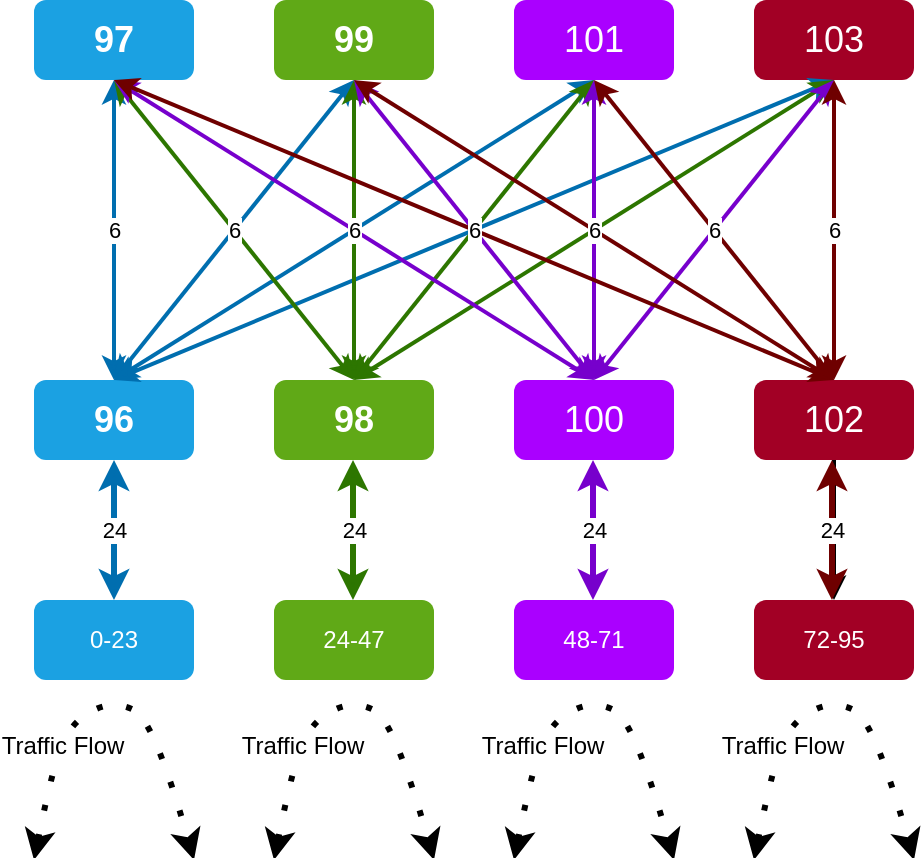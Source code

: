 <mxfile version="10.8.7" type="github"><diagram id="s4OD0SoGw4W0iyVjB6UI" name="Page-1"><mxGraphModel dx="1916" dy="908" grid="1" gridSize="10" guides="1" tooltips="1" connect="1" arrows="1" fold="1" page="1" pageScale="1" pageWidth="850" pageHeight="1100" math="0" shadow="0"><root><mxCell id="0"/><mxCell id="1" parent="0"/><mxCell id="Ym-zPBsQIMdJajePks9g-3" value="0-23" style="rounded=1;whiteSpace=wrap;html=1;shadow=0;glass=0;fillColor=#1ba1e2;strokeColor=none;fontColor=#ffffff;" parent="1" vertex="1"><mxGeometry x="160" y="630" width="80" height="40" as="geometry"/></mxCell><mxCell id="Ym-zPBsQIMdJajePks9g-4" value="24-47" style="rounded=1;whiteSpace=wrap;html=1;shadow=0;glass=0;fillColor=#60a917;strokeColor=none;fontColor=#ffffff;" parent="1" vertex="1"><mxGeometry x="280" y="630" width="80" height="40" as="geometry"/></mxCell><mxCell id="Ym-zPBsQIMdJajePks9g-5" value="48-71" style="rounded=1;whiteSpace=wrap;html=1;shadow=0;glass=0;fillColor=#aa00ff;strokeColor=none;fontColor=#ffffff;" parent="1" vertex="1"><mxGeometry x="400" y="630" width="80" height="40" as="geometry"/></mxCell><mxCell id="Ym-zPBsQIMdJajePks9g-6" value="72-95" style="rounded=1;whiteSpace=wrap;html=1;shadow=0;glass=0;fillColor=#a20025;strokeColor=none;fontColor=#ffffff;" parent="1" vertex="1"><mxGeometry x="520" y="630" width="80" height="40" as="geometry"/></mxCell><mxCell id="Ym-zPBsQIMdJajePks9g-7" value="&lt;font style=&quot;font-size: 18px&quot;&gt;&lt;b&gt;96&lt;/b&gt;&lt;/font&gt;" style="rounded=1;whiteSpace=wrap;html=1;shadow=0;glass=0;fillColor=#1ba1e2;strokeColor=none;fontColor=#ffffff;" parent="1" vertex="1"><mxGeometry x="160" y="520" width="80" height="40" as="geometry"/></mxCell><mxCell id="Ym-zPBsQIMdJajePks9g-8" value="&lt;b&gt;&lt;font style=&quot;font-size: 18px&quot;&gt;98&lt;/font&gt;&lt;/b&gt;" style="rounded=1;whiteSpace=wrap;html=1;shadow=0;glass=0;fillColor=#60a917;strokeColor=none;fontColor=#ffffff;" parent="1" vertex="1"><mxGeometry x="280" y="520" width="80" height="40" as="geometry"/></mxCell><mxCell id="Ym-zPBsQIMdJajePks9g-9" value="&lt;font style=&quot;font-size: 18px&quot;&gt;100&lt;/font&gt;" style="rounded=1;whiteSpace=wrap;html=1;shadow=0;glass=0;fillColor=#aa00ff;strokeColor=none;fontColor=#ffffff;" parent="1" vertex="1"><mxGeometry x="400" y="520" width="80" height="40" as="geometry"/></mxCell><mxCell id="xxciTOWTd4Kh54nCsDOU-9" value="" style="edgeStyle=orthogonalEdgeStyle;rounded=0;orthogonalLoop=1;jettySize=auto;html=1;strokeWidth=2;" edge="1" parent="1" source="Ym-zPBsQIMdJajePks9g-10" target="Ym-zPBsQIMdJajePks9g-6"><mxGeometry relative="1" as="geometry"/></mxCell><mxCell id="Ym-zPBsQIMdJajePks9g-10" value="&lt;font style=&quot;font-size: 18px&quot;&gt;102&lt;/font&gt;" style="rounded=1;whiteSpace=wrap;html=1;shadow=0;glass=0;fillColor=#a20025;strokeColor=none;fontColor=#ffffff;" parent="1" vertex="1"><mxGeometry x="520" y="520" width="80" height="40" as="geometry"/></mxCell><mxCell id="Ym-zPBsQIMdJajePks9g-11" value="&lt;span style=&quot;font-size: 18px&quot;&gt;&lt;b&gt;97&lt;/b&gt;&lt;/span&gt;" style="rounded=1;whiteSpace=wrap;html=1;shadow=0;glass=0;fillColor=#1ba1e2;strokeColor=none;fontColor=#ffffff;" parent="1" vertex="1"><mxGeometry x="160" y="330" width="80" height="40" as="geometry"/></mxCell><mxCell id="Ym-zPBsQIMdJajePks9g-12" value="&lt;b&gt;&lt;font style=&quot;font-size: 18px&quot;&gt;99&lt;/font&gt;&lt;/b&gt;" style="rounded=1;whiteSpace=wrap;html=1;shadow=0;glass=0;fillColor=#60a917;strokeColor=none;fontColor=#ffffff;" parent="1" vertex="1"><mxGeometry x="280" y="330" width="80" height="40" as="geometry"/></mxCell><mxCell id="Ym-zPBsQIMdJajePks9g-13" value="&lt;font style=&quot;font-size: 18px&quot;&gt;101&lt;/font&gt;" style="rounded=1;whiteSpace=wrap;html=1;shadow=0;glass=0;fillColor=#aa00ff;strokeColor=none;fontColor=#ffffff;" parent="1" vertex="1"><mxGeometry x="400" y="330" width="80" height="40" as="geometry"/></mxCell><mxCell id="Ym-zPBsQIMdJajePks9g-14" value="&lt;font style=&quot;font-size: 18px&quot;&gt;103&lt;/font&gt;" style="rounded=1;whiteSpace=wrap;html=1;shadow=0;glass=0;fillColor=#a20025;strokeColor=none;fontColor=#ffffff;" parent="1" vertex="1"><mxGeometry x="520" y="330" width="80" height="40" as="geometry"/></mxCell><mxCell id="Ym-zPBsQIMdJajePks9g-17" value="24" style="endArrow=classic;startArrow=classic;html=1;shadow=0;strokeWidth=3;entryX=0.5;entryY=1;entryDx=0;entryDy=0;fillColor=#1ba1e2;strokeColor=#006EAF;" parent="1" source="Ym-zPBsQIMdJajePks9g-3" target="Ym-zPBsQIMdJajePks9g-7" edge="1"><mxGeometry width="50" height="50" relative="1" as="geometry"><mxPoint x="150" y="760" as="sourcePoint"/><mxPoint x="200" y="710" as="targetPoint"/></mxGeometry></mxCell><mxCell id="Ym-zPBsQIMdJajePks9g-18" value="24" style="endArrow=classic;startArrow=classic;html=1;shadow=0;strokeWidth=3;entryX=0.5;entryY=1;entryDx=0;entryDy=0;fillColor=#60a917;strokeColor=#2D7600;" parent="1" edge="1"><mxGeometry width="50" height="50" relative="1" as="geometry"><mxPoint x="319.5" y="630" as="sourcePoint"/><mxPoint x="319.5" y="560" as="targetPoint"/></mxGeometry></mxCell><mxCell id="Ym-zPBsQIMdJajePks9g-19" value="24" style="endArrow=classic;startArrow=classic;html=1;shadow=0;strokeWidth=3;entryX=0.5;entryY=1;entryDx=0;entryDy=0;fillColor=#aa00ff;strokeColor=#7700CC;" parent="1" edge="1"><mxGeometry width="50" height="50" relative="1" as="geometry"><mxPoint x="439.5" y="630" as="sourcePoint"/><mxPoint x="439.5" y="560" as="targetPoint"/></mxGeometry></mxCell><mxCell id="Ym-zPBsQIMdJajePks9g-20" value="24" style="endArrow=classic;startArrow=classic;html=1;shadow=0;strokeWidth=3;entryX=0.5;entryY=1;entryDx=0;entryDy=0;fillColor=#a20025;strokeColor=#6F0000;" parent="1" edge="1"><mxGeometry width="50" height="50" relative="1" as="geometry"><mxPoint x="559" y="630" as="sourcePoint"/><mxPoint x="559" y="560" as="targetPoint"/></mxGeometry></mxCell><mxCell id="Ym-zPBsQIMdJajePks9g-22" value="6" style="endArrow=classic;startArrow=classic;html=1;shadow=0;strokeWidth=2;entryX=0.5;entryY=1;entryDx=0;entryDy=0;fillColor=#1ba1e2;strokeColor=#006EAF;" parent="1" source="Ym-zPBsQIMdJajePks9g-7" target="Ym-zPBsQIMdJajePks9g-11" edge="1"><mxGeometry width="50" height="50" relative="1" as="geometry"><mxPoint x="110" y="620" as="sourcePoint"/><mxPoint x="110" y="550" as="targetPoint"/></mxGeometry></mxCell><mxCell id="Ym-zPBsQIMdJajePks9g-23" value="6" style="endArrow=classic;startArrow=classic;html=1;shadow=0;strokeWidth=2;entryX=0.5;entryY=1;entryDx=0;entryDy=0;fillColor=#1ba1e2;strokeColor=#006EAF;exitX=0.5;exitY=0;exitDx=0;exitDy=0;" parent="1" source="Ym-zPBsQIMdJajePks9g-7" target="Ym-zPBsQIMdJajePks9g-12" edge="1"><mxGeometry width="50" height="50" relative="1" as="geometry"><mxPoint x="270" y="520" as="sourcePoint"/><mxPoint x="270" y="370" as="targetPoint"/></mxGeometry></mxCell><mxCell id="Ym-zPBsQIMdJajePks9g-24" value="6" style="endArrow=classic;startArrow=classic;html=1;shadow=0;strokeWidth=2;entryX=0.5;entryY=1;entryDx=0;entryDy=0;fillColor=#1ba1e2;strokeColor=#006EAF;exitX=0.5;exitY=0;exitDx=0;exitDy=0;" parent="1" source="Ym-zPBsQIMdJajePks9g-7" target="Ym-zPBsQIMdJajePks9g-13" edge="1"><mxGeometry width="50" height="50" relative="1" as="geometry"><mxPoint x="250" y="540" as="sourcePoint"/><mxPoint x="370" y="390" as="targetPoint"/></mxGeometry></mxCell><mxCell id="Ym-zPBsQIMdJajePks9g-25" value="6" style="endArrow=classic;startArrow=classic;html=1;shadow=0;strokeWidth=2;entryX=0.5;entryY=1;entryDx=0;entryDy=0;fillColor=#1ba1e2;strokeColor=#006EAF;" parent="1" target="Ym-zPBsQIMdJajePks9g-14" edge="1"><mxGeometry width="50" height="50" relative="1" as="geometry"><mxPoint x="200" y="520" as="sourcePoint"/><mxPoint x="480" y="390" as="targetPoint"/></mxGeometry></mxCell><mxCell id="Ym-zPBsQIMdJajePks9g-26" value="" style="curved=1;endArrow=classic;html=1;shadow=0;strokeWidth=3;startArrow=classic;startFill=1;dashed=1;dashPattern=1 4;" parent="1" edge="1"><mxGeometry width="50" height="50" relative="1" as="geometry"><mxPoint x="160" y="760" as="sourcePoint"/><mxPoint x="240" y="760" as="targetPoint"/><Array as="points"><mxPoint x="170" y="710"/><mxPoint x="180" y="690"/><mxPoint x="200" y="680"/><mxPoint x="220" y="690"/></Array></mxGeometry></mxCell><mxCell id="Ym-zPBsQIMdJajePks9g-27" value="Traffic Flow" style="text;html=1;resizable=0;points=[];align=center;verticalAlign=middle;labelBackgroundColor=#ffffff;" parent="Ym-zPBsQIMdJajePks9g-26" vertex="1" connectable="0"><mxGeometry x="-0.381" relative="1" as="geometry"><mxPoint as="offset"/></mxGeometry></mxCell><mxCell id="Ym-zPBsQIMdJajePks9g-28" value="" style="curved=1;endArrow=classic;html=1;shadow=0;strokeWidth=3;startArrow=classic;startFill=1;dashed=1;dashPattern=1 4;" parent="1" edge="1"><mxGeometry width="50" height="50" relative="1" as="geometry"><mxPoint x="280" y="760" as="sourcePoint"/><mxPoint x="360" y="760" as="targetPoint"/><Array as="points"><mxPoint x="290" y="710"/><mxPoint x="300" y="690"/><mxPoint x="320" y="680"/><mxPoint x="340" y="690"/></Array></mxGeometry></mxCell><mxCell id="Ym-zPBsQIMdJajePks9g-29" value="Traffic Flow" style="text;html=1;resizable=0;points=[];align=center;verticalAlign=middle;labelBackgroundColor=#ffffff;" parent="Ym-zPBsQIMdJajePks9g-28" vertex="1" connectable="0"><mxGeometry x="-0.381" relative="1" as="geometry"><mxPoint as="offset"/></mxGeometry></mxCell><mxCell id="Ym-zPBsQIMdJajePks9g-30" value="" style="curved=1;endArrow=classic;html=1;shadow=0;strokeWidth=3;startArrow=classic;startFill=1;dashed=1;dashPattern=1 4;" parent="1" edge="1"><mxGeometry width="50" height="50" relative="1" as="geometry"><mxPoint x="400" y="760" as="sourcePoint"/><mxPoint x="480" y="760" as="targetPoint"/><Array as="points"><mxPoint x="410" y="710"/><mxPoint x="420" y="690"/><mxPoint x="440" y="680"/><mxPoint x="460" y="690"/></Array></mxGeometry></mxCell><mxCell id="Ym-zPBsQIMdJajePks9g-31" value="Traffic Flow" style="text;html=1;resizable=0;points=[];align=center;verticalAlign=middle;labelBackgroundColor=#ffffff;" parent="Ym-zPBsQIMdJajePks9g-30" vertex="1" connectable="0"><mxGeometry x="-0.381" relative="1" as="geometry"><mxPoint as="offset"/></mxGeometry></mxCell><mxCell id="Ym-zPBsQIMdJajePks9g-32" value="" style="curved=1;endArrow=classic;html=1;shadow=0;strokeWidth=3;startArrow=classic;startFill=1;dashed=1;dashPattern=1 4;" parent="1" edge="1"><mxGeometry width="50" height="50" relative="1" as="geometry"><mxPoint x="520" y="760" as="sourcePoint"/><mxPoint x="600" y="760" as="targetPoint"/><Array as="points"><mxPoint x="530" y="710"/><mxPoint x="540" y="690"/><mxPoint x="560" y="680"/><mxPoint x="580" y="690"/></Array></mxGeometry></mxCell><mxCell id="Ym-zPBsQIMdJajePks9g-33" value="Traffic Flow" style="text;html=1;resizable=0;points=[];align=center;verticalAlign=middle;labelBackgroundColor=#ffffff;" parent="Ym-zPBsQIMdJajePks9g-32" vertex="1" connectable="0"><mxGeometry x="-0.381" relative="1" as="geometry"><mxPoint as="offset"/></mxGeometry></mxCell><mxCell id="xxciTOWTd4Kh54nCsDOU-1" value="6" style="endArrow=classic;startArrow=classic;html=1;shadow=0;strokeWidth=2;entryX=0.5;entryY=1;entryDx=0;entryDy=0;fillColor=#60a917;strokeColor=#2D7600;exitX=0.5;exitY=0;exitDx=0;exitDy=0;" edge="1" parent="1" source="Ym-zPBsQIMdJajePks9g-8" target="Ym-zPBsQIMdJajePks9g-12"><mxGeometry width="50" height="50" relative="1" as="geometry"><mxPoint x="390" y="500" as="sourcePoint"/><mxPoint x="390" y="430" as="targetPoint"/></mxGeometry></mxCell><mxCell id="xxciTOWTd4Kh54nCsDOU-2" value="6" style="endArrow=classic;startArrow=classic;html=1;shadow=0;strokeWidth=2;entryX=0.5;entryY=1;entryDx=0;entryDy=0;fillColor=#60a917;strokeColor=#2D7600;exitX=0.5;exitY=0;exitDx=0;exitDy=0;" edge="1" parent="1" source="Ym-zPBsQIMdJajePks9g-8" target="Ym-zPBsQIMdJajePks9g-11"><mxGeometry width="50" height="50" relative="1" as="geometry"><mxPoint x="400" y="530" as="sourcePoint"/><mxPoint x="400" y="380" as="targetPoint"/></mxGeometry></mxCell><mxCell id="xxciTOWTd4Kh54nCsDOU-3" value="6" style="endArrow=classic;startArrow=classic;html=1;shadow=0;strokeWidth=2;entryX=0.5;entryY=1;entryDx=0;entryDy=0;fillColor=#60a917;strokeColor=#2D7600;exitX=0.5;exitY=0;exitDx=0;exitDy=0;" edge="1" parent="1" source="Ym-zPBsQIMdJajePks9g-8" target="Ym-zPBsQIMdJajePks9g-13"><mxGeometry width="50" height="50" relative="1" as="geometry"><mxPoint x="410" y="520" as="sourcePoint"/><mxPoint x="290" y="370" as="targetPoint"/></mxGeometry></mxCell><mxCell id="xxciTOWTd4Kh54nCsDOU-4" value="6" style="endArrow=classic;startArrow=classic;html=1;shadow=0;strokeWidth=2;fillColor=#60a917;strokeColor=#2D7600;" edge="1" parent="1"><mxGeometry width="50" height="50" relative="1" as="geometry"><mxPoint x="320" y="520" as="sourcePoint"/><mxPoint x="560" y="370" as="targetPoint"/></mxGeometry></mxCell><mxCell id="xxciTOWTd4Kh54nCsDOU-5" value="6" style="endArrow=classic;startArrow=classic;html=1;shadow=0;strokeWidth=2;entryX=0.5;entryY=1;entryDx=0;entryDy=0;fillColor=#aa00ff;strokeColor=#7700CC;exitX=0.5;exitY=0;exitDx=0;exitDy=0;" edge="1" parent="1" source="Ym-zPBsQIMdJajePks9g-9" target="Ym-zPBsQIMdJajePks9g-13"><mxGeometry width="50" height="50" relative="1" as="geometry"><mxPoint x="490" y="500" as="sourcePoint"/><mxPoint x="490" y="430" as="targetPoint"/></mxGeometry></mxCell><mxCell id="xxciTOWTd4Kh54nCsDOU-6" value="6" style="endArrow=classic;startArrow=classic;html=1;shadow=0;strokeWidth=2;fillColor=#aa00ff;strokeColor=#7700CC;exitX=0.5;exitY=0;exitDx=0;exitDy=0;" edge="1" parent="1" source="Ym-zPBsQIMdJajePks9g-9"><mxGeometry width="50" height="50" relative="1" as="geometry"><mxPoint x="490" y="520" as="sourcePoint"/><mxPoint x="200" y="370" as="targetPoint"/></mxGeometry></mxCell><mxCell id="xxciTOWTd4Kh54nCsDOU-7" value="6" style="endArrow=classic;startArrow=classic;html=1;shadow=0;strokeWidth=2;fillColor=#aa00ff;strokeColor=#7700CC;exitX=0.5;exitY=0;exitDx=0;exitDy=0;" edge="1" parent="1" source="Ym-zPBsQIMdJajePks9g-9"><mxGeometry width="50" height="50" relative="1" as="geometry"><mxPoint x="490" y="510" as="sourcePoint"/><mxPoint x="320" y="370" as="targetPoint"/></mxGeometry></mxCell><mxCell id="xxciTOWTd4Kh54nCsDOU-8" value="6" style="endArrow=classic;startArrow=classic;html=1;shadow=0;strokeWidth=2;fillColor=#aa00ff;strokeColor=#7700CC;entryX=0.5;entryY=1;entryDx=0;entryDy=0;" edge="1" parent="1" target="Ym-zPBsQIMdJajePks9g-14"><mxGeometry width="50" height="50" relative="1" as="geometry"><mxPoint x="440" y="520" as="sourcePoint"/><mxPoint x="450" y="360" as="targetPoint"/></mxGeometry></mxCell><mxCell id="xxciTOWTd4Kh54nCsDOU-11" value="6" style="endArrow=classic;startArrow=classic;html=1;shadow=0;strokeWidth=2;fillColor=#a20025;strokeColor=#6F0000;" edge="1" parent="1" target="Ym-zPBsQIMdJajePks9g-14"><mxGeometry width="50" height="50" relative="1" as="geometry"><mxPoint x="560" y="520" as="sourcePoint"/><mxPoint x="560" y="380" as="targetPoint"/></mxGeometry></mxCell><mxCell id="xxciTOWTd4Kh54nCsDOU-12" value="6" style="endArrow=classic;startArrow=classic;html=1;shadow=0;strokeWidth=2;fillColor=#a20025;strokeColor=#6F0000;exitX=0.5;exitY=0;exitDx=0;exitDy=0;entryX=0.5;entryY=1;entryDx=0;entryDy=0;" edge="1" parent="1" source="Ym-zPBsQIMdJajePks9g-10" target="Ym-zPBsQIMdJajePks9g-11"><mxGeometry width="50" height="50" relative="1" as="geometry"><mxPoint x="620" y="510" as="sourcePoint"/><mxPoint x="620" y="360" as="targetPoint"/></mxGeometry></mxCell><mxCell id="xxciTOWTd4Kh54nCsDOU-13" value="6" style="endArrow=classic;startArrow=classic;html=1;shadow=0;strokeWidth=2;entryX=0.5;entryY=1;entryDx=0;entryDy=0;fillColor=#a20025;strokeColor=#6F0000;exitX=0.5;exitY=0;exitDx=0;exitDy=0;" edge="1" parent="1" source="Ym-zPBsQIMdJajePks9g-10" target="Ym-zPBsQIMdJajePks9g-12"><mxGeometry width="50" height="50" relative="1" as="geometry"><mxPoint x="610" y="510" as="sourcePoint"/><mxPoint x="610" y="440" as="targetPoint"/></mxGeometry></mxCell><mxCell id="xxciTOWTd4Kh54nCsDOU-14" value="6" style="endArrow=classic;startArrow=classic;html=1;shadow=0;strokeWidth=2;entryX=0.5;entryY=1;entryDx=0;entryDy=0;fillColor=#a20025;strokeColor=#6F0000;exitX=0.5;exitY=0;exitDx=0;exitDy=0;" edge="1" parent="1" source="Ym-zPBsQIMdJajePks9g-10" target="Ym-zPBsQIMdJajePks9g-13"><mxGeometry width="50" height="50" relative="1" as="geometry"><mxPoint x="640" y="490" as="sourcePoint"/><mxPoint x="640" y="420" as="targetPoint"/></mxGeometry></mxCell></root></mxGraphModel></diagram></mxfile>